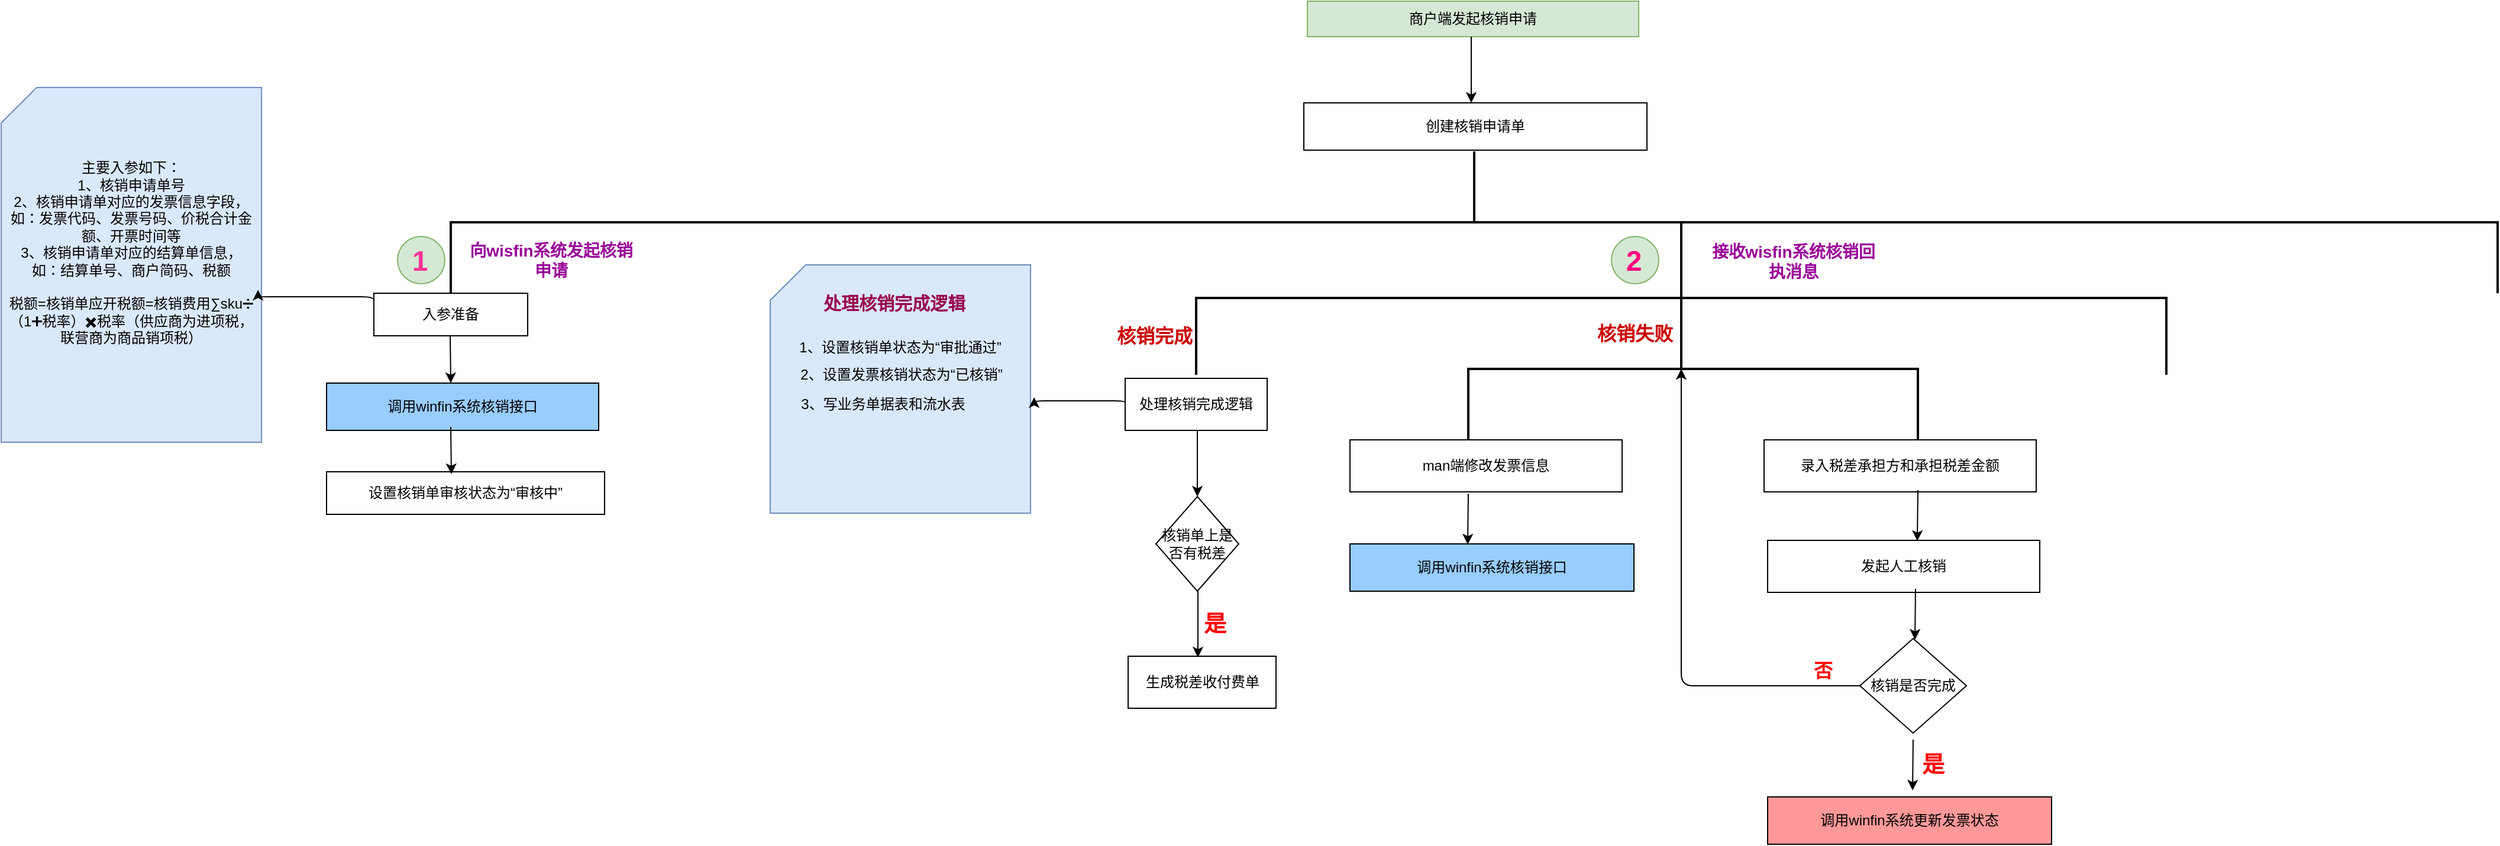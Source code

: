 <mxfile pages="1" version="11.2.1" type="github"><diagram id="kvjT74hAi-bAK9wWpIcl" name="Page-1"><mxGraphModel dx="1964" dy="762" grid="1" gridSize="10" guides="1" tooltips="1" connect="1" arrows="1" fold="1" page="1" pageScale="1" pageWidth="827" pageHeight="1169" math="0" shadow="0"><root><mxCell id="0"/><mxCell id="1" parent="0"/><mxCell id="EXh83WJojTbxtO4O4RXE-1" value="商户端发起核销申请" style="rounded=0;whiteSpace=wrap;html=1;fillColor=#d5e8d4;strokeColor=#82b366;" vertex="1" parent="1"><mxGeometry x="664" y="137" width="280" height="30" as="geometry"/></mxCell><mxCell id="EXh83WJojTbxtO4O4RXE-2" value="创建核销申请单" style="rounded=0;whiteSpace=wrap;html=1;" vertex="1" parent="1"><mxGeometry x="661" y="223" width="290" height="40" as="geometry"/></mxCell><mxCell id="EXh83WJojTbxtO4O4RXE-3" value="" style="html=1;shape=mxgraph.flowchart.annotation_2;align=left;direction=south;strokeWidth=2;" vertex="1" parent="1"><mxGeometry x="-60" y="264" width="1730" height="120" as="geometry"/></mxCell><mxCell id="EXh83WJojTbxtO4O4RXE-10" value="" style="ellipse;whiteSpace=wrap;html=1;aspect=fixed;fillColor=#d5e8d4;strokeColor=#82b366;" vertex="1" parent="1"><mxGeometry x="-105" y="336" width="40" height="40" as="geometry"/></mxCell><mxCell id="EXh83WJojTbxtO4O4RXE-11" value="&lt;font color=&quot;#FF3399&quot; size=&quot;1&quot;&gt;&lt;b style=&quot;font-size: 24px&quot;&gt;1&lt;/b&gt;&lt;/font&gt;" style="text;html=1;strokeColor=none;fillColor=none;align=center;verticalAlign=middle;whiteSpace=wrap;rounded=0;" vertex="1" parent="1"><mxGeometry x="-106" y="347" width="40" height="20" as="geometry"/></mxCell><mxCell id="EXh83WJojTbxtO4O4RXE-12" value="&lt;font style=&quot;font-size: 14px&quot; color=&quot;#990099&quot;&gt;&lt;b&gt;向wisfin系统发起核销申请&lt;/b&gt;&lt;/font&gt;" style="text;html=1;strokeColor=none;fillColor=none;align=center;verticalAlign=middle;whiteSpace=wrap;rounded=0;" vertex="1" parent="1"><mxGeometry x="-50" y="346" width="150" height="20" as="geometry"/></mxCell><mxCell id="EXh83WJojTbxtO4O4RXE-13" value="入参准备" style="rounded=0;whiteSpace=wrap;html=1;strokeWidth=1;fillColor=#FFFFFF;" vertex="1" parent="1"><mxGeometry x="-125" y="384" width="130" height="36" as="geometry"/></mxCell><mxCell id="EXh83WJojTbxtO4O4RXE-14" value="" style="shape=card;whiteSpace=wrap;html=1;strokeWidth=1;fillColor=#dae8fc;strokeColor=#6c8ebf;" vertex="1" parent="1"><mxGeometry x="-440" y="210" width="220" height="300" as="geometry"/></mxCell><mxCell id="EXh83WJojTbxtO4O4RXE-15" value="主要入参如下：&lt;br&gt;1、核销申请单号&lt;br&gt;2、核销申请单对应的发票信息字段，如：发票代码、发票号码、价税合计金额、开票时间等&lt;br&gt;3、核销申请单对应的结算单信息，如：结算单号、商户简码、税额&lt;br&gt;&lt;br&gt;税额=核销单应开税额=核销费用∑sku➗（1➕税率）✖️税率（供应商为进项税，联营商为商品销项税）&lt;br&gt;&lt;br&gt;" style="text;html=1;strokeColor=none;fillColor=none;align=center;verticalAlign=middle;whiteSpace=wrap;rounded=0;" vertex="1" parent="1"><mxGeometry x="-435" y="234" width="210" height="246" as="geometry"/></mxCell><mxCell id="EXh83WJojTbxtO4O4RXE-16" value="" style="edgeStyle=elbowEdgeStyle;elbow=vertical;endArrow=classic;html=1;entryX=1.01;entryY=0.598;entryDx=0;entryDy=0;entryPerimeter=0;exitX=0;exitY=0.25;exitDx=0;exitDy=0;" edge="1" parent="1" source="EXh83WJojTbxtO4O4RXE-13" target="EXh83WJojTbxtO4O4RXE-15"><mxGeometry width="50" height="50" relative="1" as="geometry"><mxPoint x="-180" y="460" as="sourcePoint"/><mxPoint x="-130" y="410" as="targetPoint"/></mxGeometry></mxCell><mxCell id="EXh83WJojTbxtO4O4RXE-17" value="调用winfin系统核销接口" style="rounded=0;whiteSpace=wrap;html=1;strokeWidth=1;fillColor=#99CCFF;" vertex="1" parent="1"><mxGeometry x="-165" y="460" width="230" height="40" as="geometry"/></mxCell><mxCell id="EXh83WJojTbxtO4O4RXE-19" value="" style="ellipse;whiteSpace=wrap;html=1;aspect=fixed;fillColor=#d5e8d4;strokeColor=#82b366;" vertex="1" parent="1"><mxGeometry x="921" y="336" width="40" height="40" as="geometry"/></mxCell><mxCell id="EXh83WJojTbxtO4O4RXE-20" value="&lt;font color=&quot;#FF0080&quot; size=&quot;1&quot;&gt;&lt;b style=&quot;font-size: 24px&quot;&gt;2&lt;/b&gt;&lt;/font&gt;" style="text;html=1;strokeColor=none;fillColor=none;align=center;verticalAlign=middle;whiteSpace=wrap;rounded=0;" vertex="1" parent="1"><mxGeometry x="920" y="347" width="40" height="20" as="geometry"/></mxCell><mxCell id="EXh83WJojTbxtO4O4RXE-21" value="&lt;font color=&quot;#990099&quot; size=&quot;1&quot;&gt;&lt;b style=&quot;font-size: 14px&quot;&gt;接收wisfin系统核销回执消息&lt;/b&gt;&lt;/font&gt;" style="text;html=1;strokeColor=none;fillColor=none;align=center;verticalAlign=middle;whiteSpace=wrap;rounded=0;" vertex="1" parent="1"><mxGeometry x="1000" y="347" width="150" height="20" as="geometry"/></mxCell><mxCell id="EXh83WJojTbxtO4O4RXE-22" value="设置核销单审核状态为“审核中”" style="rounded=0;whiteSpace=wrap;html=1;strokeWidth=1;fillColor=#FFFFFF;" vertex="1" parent="1"><mxGeometry x="-165" y="535" width="235" height="36" as="geometry"/></mxCell><mxCell id="EXh83WJojTbxtO4O4RXE-24" value="" style="html=1;shape=mxgraph.flowchart.annotation_2;align=left;strokeWidth=2;fillColor=#FFFFFF;direction=south;" vertex="1" parent="1"><mxGeometry x="570" y="323" width="820" height="130" as="geometry"/></mxCell><mxCell id="EXh83WJojTbxtO4O4RXE-26" value="&lt;font style=&quot;font-size: 16px&quot;&gt;&lt;b&gt;&lt;font style=&quot;font-size: 16px&quot; color=&quot;#CC0000&quot;&gt;核销完成&lt;/font&gt;&lt;/b&gt;&lt;/font&gt;" style="text;html=1;strokeColor=none;fillColor=none;align=center;verticalAlign=middle;whiteSpace=wrap;rounded=0;" vertex="1" parent="1"><mxGeometry x="490" y="410" width="90" height="20" as="geometry"/></mxCell><mxCell id="EXh83WJojTbxtO4O4RXE-27" value="处理核销完成逻辑" style="rounded=0;whiteSpace=wrap;html=1;strokeWidth=1;fillColor=#FFFFFF;" vertex="1" parent="1"><mxGeometry x="510" y="456" width="120" height="44" as="geometry"/></mxCell><mxCell id="EXh83WJojTbxtO4O4RXE-29" value="核销单上是否有税差" style="rhombus;whiteSpace=wrap;html=1;strokeWidth=1;fillColor=#FFFFFF;" vertex="1" parent="1"><mxGeometry x="536" y="556" width="70" height="80" as="geometry"/></mxCell><mxCell id="EXh83WJojTbxtO4O4RXE-30" value="生成税差收付费单" style="rounded=0;whiteSpace=wrap;html=1;strokeWidth=1;fillColor=#FFFFFF;" vertex="1" parent="1"><mxGeometry x="512.5" y="691" width="125" height="44" as="geometry"/></mxCell><mxCell id="EXh83WJojTbxtO4O4RXE-33" value="" style="shape=card;whiteSpace=wrap;html=1;strokeWidth=1;fillColor=#dae8fc;strokeColor=#6c8ebf;" vertex="1" parent="1"><mxGeometry x="210" y="360" width="220" height="210" as="geometry"/></mxCell><mxCell id="EXh83WJojTbxtO4O4RXE-34" value="&lt;font style=&quot;font-size: 15px&quot;&gt;&lt;b&gt;&lt;font style=&quot;font-size: 15px&quot; color=&quot;#99004D&quot;&gt;处理核销完成逻辑&lt;/font&gt;&lt;/b&gt;&lt;/font&gt;" style="text;html=1;strokeColor=none;fillColor=none;align=center;verticalAlign=middle;whiteSpace=wrap;rounded=0;" vertex="1" parent="1"><mxGeometry x="250" y="382" width="130" height="20" as="geometry"/></mxCell><mxCell id="EXh83WJojTbxtO4O4RXE-35" value="1、设置核销单状态为“审批通过”" style="text;html=1;strokeColor=none;fillColor=none;align=center;verticalAlign=middle;whiteSpace=wrap;rounded=0;" vertex="1" parent="1"><mxGeometry x="220" y="420" width="200" height="20" as="geometry"/></mxCell><mxCell id="EXh83WJojTbxtO4O4RXE-36" value="2、设置发票核销状态为“已核销”" style="text;html=1;strokeColor=none;fillColor=none;align=center;verticalAlign=middle;whiteSpace=wrap;rounded=0;" vertex="1" parent="1"><mxGeometry x="221" y="443" width="200" height="20" as="geometry"/></mxCell><mxCell id="EXh83WJojTbxtO4O4RXE-37" value="3、写业务单据表和流水表" style="text;html=1;strokeColor=none;fillColor=none;align=center;verticalAlign=middle;whiteSpace=wrap;rounded=0;" vertex="1" parent="1"><mxGeometry x="190" y="468" width="231" height="20" as="geometry"/></mxCell><mxCell id="EXh83WJojTbxtO4O4RXE-38" value="" style="edgeStyle=elbowEdgeStyle;elbow=vertical;endArrow=classic;html=1;entryX=1.014;entryY=0.533;entryDx=0;entryDy=0;entryPerimeter=0;exitX=0;exitY=0.5;exitDx=0;exitDy=0;" edge="1" parent="1" source="EXh83WJojTbxtO4O4RXE-27" target="EXh83WJojTbxtO4O4RXE-33"><mxGeometry width="50" height="50" relative="1" as="geometry"><mxPoint x="540" y="530" as="sourcePoint"/><mxPoint x="490" y="480" as="targetPoint"/></mxGeometry></mxCell><mxCell id="EXh83WJojTbxtO4O4RXE-39" value="" style="endArrow=classic;html=1;" edge="1" parent="1"><mxGeometry width="50" height="50" relative="1" as="geometry"><mxPoint x="-60.5" y="420" as="sourcePoint"/><mxPoint x="-60" y="460" as="targetPoint"/></mxGeometry></mxCell><mxCell id="EXh83WJojTbxtO4O4RXE-40" value="" style="endArrow=classic;html=1;" edge="1" parent="1"><mxGeometry width="50" height="50" relative="1" as="geometry"><mxPoint x="-60" y="497" as="sourcePoint"/><mxPoint x="-59.5" y="537" as="targetPoint"/></mxGeometry></mxCell><mxCell id="EXh83WJojTbxtO4O4RXE-41" value="" style="endArrow=classic;html=1;entryX=0.5;entryY=0;entryDx=0;entryDy=0;" edge="1" parent="1" target="EXh83WJojTbxtO4O4RXE-29"><mxGeometry width="50" height="50" relative="1" as="geometry"><mxPoint x="571" y="500" as="sourcePoint"/><mxPoint x="571.5" y="540" as="targetPoint"/></mxGeometry></mxCell><mxCell id="EXh83WJojTbxtO4O4RXE-42" value="" style="endArrow=classic;html=1;entryX=0.5;entryY=0;entryDx=0;entryDy=0;" edge="1" parent="1"><mxGeometry width="50" height="50" relative="1" as="geometry"><mxPoint x="571.5" y="636" as="sourcePoint"/><mxPoint x="571.5" y="692" as="targetPoint"/></mxGeometry></mxCell><mxCell id="EXh83WJojTbxtO4O4RXE-43" value="&lt;font style=&quot;font-size: 19px&quot;&gt;&lt;b&gt;&lt;font style=&quot;font-size: 19px&quot; color=&quot;#FF0000&quot;&gt;是&lt;/font&gt;&lt;/b&gt;&lt;/font&gt;" style="text;html=1;strokeColor=none;fillColor=none;align=center;verticalAlign=middle;whiteSpace=wrap;rounded=0;" vertex="1" parent="1"><mxGeometry x="566" y="653.5" width="40" height="20" as="geometry"/></mxCell><mxCell id="EXh83WJojTbxtO4O4RXE-44" value="" style="line;strokeWidth=2;direction=south;html=1;fillColor=#FFFFFF;" vertex="1" parent="1"><mxGeometry x="975" y="388" width="10" height="60" as="geometry"/></mxCell><mxCell id="EXh83WJojTbxtO4O4RXE-45" value="&lt;font style=&quot;font-size: 16px&quot;&gt;&lt;b&gt;&lt;font style=&quot;font-size: 16px&quot; color=&quot;#CC0000&quot;&gt;核销失败&lt;/font&gt;&lt;/b&gt;&lt;/font&gt;" style="text;html=1;strokeColor=none;fillColor=none;align=center;verticalAlign=middle;whiteSpace=wrap;rounded=0;" vertex="1" parent="1"><mxGeometry x="896" y="408" width="90" height="20" as="geometry"/></mxCell><mxCell id="EXh83WJojTbxtO4O4RXE-47" value="" style="shape=partialRectangle;whiteSpace=wrap;html=1;bottom=1;right=1;left=1;top=0;fillColor=none;routingCenterX=-0.5;strokeWidth=2;direction=west;" vertex="1" parent="1"><mxGeometry x="800" y="448" width="380" height="60" as="geometry"/></mxCell><mxCell id="EXh83WJojTbxtO4O4RXE-48" value="" style="endArrow=classic;html=1;entryX=0.5;entryY=0;entryDx=0;entryDy=0;" edge="1" parent="1"><mxGeometry width="50" height="50" relative="1" as="geometry"><mxPoint x="802.5" y="167" as="sourcePoint"/><mxPoint x="802.5" y="223" as="targetPoint"/></mxGeometry></mxCell><mxCell id="EXh83WJojTbxtO4O4RXE-50" value="man端修改发票信息" style="rounded=0;whiteSpace=wrap;html=1;strokeWidth=1;fillColor=#FFFFFF;" vertex="1" parent="1"><mxGeometry x="700" y="508" width="230" height="44" as="geometry"/></mxCell><mxCell id="EXh83WJojTbxtO4O4RXE-51" value="调用winfin系统核销接口" style="rounded=0;whiteSpace=wrap;html=1;strokeWidth=1;fillColor=#99CCFF;" vertex="1" parent="1"><mxGeometry x="700" y="596" width="240" height="40" as="geometry"/></mxCell><mxCell id="EXh83WJojTbxtO4O4RXE-52" value="" style="endArrow=classic;html=1;entryX=0.5;entryY=0;entryDx=0;entryDy=0;" edge="1" parent="1"><mxGeometry width="50" height="50" relative="1" as="geometry"><mxPoint x="800" y="553.5" as="sourcePoint"/><mxPoint x="799.5" y="596.5" as="targetPoint"/></mxGeometry></mxCell><mxCell id="EXh83WJojTbxtO4O4RXE-53" value="录入税差承担方和承担税差金额" style="rounded=0;whiteSpace=wrap;html=1;strokeWidth=1;fillColor=#FFFFFF;" vertex="1" parent="1"><mxGeometry x="1050" y="508" width="230" height="44" as="geometry"/></mxCell><mxCell id="EXh83WJojTbxtO4O4RXE-54" value="发起人工核销" style="rounded=0;whiteSpace=wrap;html=1;strokeWidth=1;fillColor=#FFFFFF;" vertex="1" parent="1"><mxGeometry x="1053" y="593" width="230" height="44" as="geometry"/></mxCell><mxCell id="EXh83WJojTbxtO4O4RXE-55" value="" style="endArrow=classic;html=1;entryX=0.5;entryY=0;entryDx=0;entryDy=0;" edge="1" parent="1"><mxGeometry width="50" height="50" relative="1" as="geometry"><mxPoint x="1180" y="550.5" as="sourcePoint"/><mxPoint x="1179.5" y="593.5" as="targetPoint"/></mxGeometry></mxCell><mxCell id="EXh83WJojTbxtO4O4RXE-56" value="核销是否完成" style="rhombus;whiteSpace=wrap;html=1;strokeWidth=1;fillColor=#FFFFFF;" vertex="1" parent="1"><mxGeometry x="1131" y="676" width="90" height="80" as="geometry"/></mxCell><mxCell id="EXh83WJojTbxtO4O4RXE-57" value="" style="endArrow=classic;html=1;entryX=0.5;entryY=0;entryDx=0;entryDy=0;" edge="1" parent="1"><mxGeometry width="50" height="50" relative="1" as="geometry"><mxPoint x="1178" y="634" as="sourcePoint"/><mxPoint x="1177.5" y="677" as="targetPoint"/></mxGeometry></mxCell><mxCell id="EXh83WJojTbxtO4O4RXE-58" value="调用winfin系统更新发票状态" style="rounded=0;whiteSpace=wrap;html=1;strokeWidth=1;fillColor=#FF9999;" vertex="1" parent="1"><mxGeometry x="1053" y="810" width="240" height="40" as="geometry"/></mxCell><mxCell id="EXh83WJojTbxtO4O4RXE-59" value="" style="endArrow=classic;html=1;entryX=0.5;entryY=0;entryDx=0;entryDy=0;" edge="1" parent="1"><mxGeometry width="50" height="50" relative="1" as="geometry"><mxPoint x="1176" y="761.5" as="sourcePoint"/><mxPoint x="1175.5" y="804.5" as="targetPoint"/></mxGeometry></mxCell><mxCell id="EXh83WJojTbxtO4O4RXE-60" value="&lt;font style=&quot;font-size: 19px&quot;&gt;&lt;b&gt;&lt;font style=&quot;font-size: 19px&quot; color=&quot;#FF0000&quot;&gt;是&lt;/font&gt;&lt;/b&gt;&lt;/font&gt;" style="text;html=1;strokeColor=none;fillColor=none;align=center;verticalAlign=middle;whiteSpace=wrap;rounded=0;" vertex="1" parent="1"><mxGeometry x="1173" y="773" width="40" height="20" as="geometry"/></mxCell><mxCell id="EXh83WJojTbxtO4O4RXE-61" value="" style="edgeStyle=elbowEdgeStyle;elbow=vertical;endArrow=classic;html=1;exitX=0;exitY=0.5;exitDx=0;exitDy=0;entryX=1;entryY=0.5;entryDx=0;entryDy=0;entryPerimeter=0;" edge="1" parent="1" source="EXh83WJojTbxtO4O4RXE-56" target="EXh83WJojTbxtO4O4RXE-44"><mxGeometry width="50" height="50" relative="1" as="geometry"><mxPoint x="1290" y="740" as="sourcePoint"/><mxPoint x="1340" y="690" as="targetPoint"/><Array as="points"><mxPoint x="980" y="716"/></Array></mxGeometry></mxCell><mxCell id="EXh83WJojTbxtO4O4RXE-62" value="&lt;font style=&quot;font-size: 16px&quot; color=&quot;#FF0000&quot;&gt;&lt;b&gt;否&lt;/b&gt;&lt;/font&gt;" style="text;html=1;strokeColor=none;fillColor=none;align=center;verticalAlign=middle;whiteSpace=wrap;rounded=0;" vertex="1" parent="1"><mxGeometry x="1080" y="693" width="40" height="20" as="geometry"/></mxCell></root></mxGraphModel></diagram></mxfile>